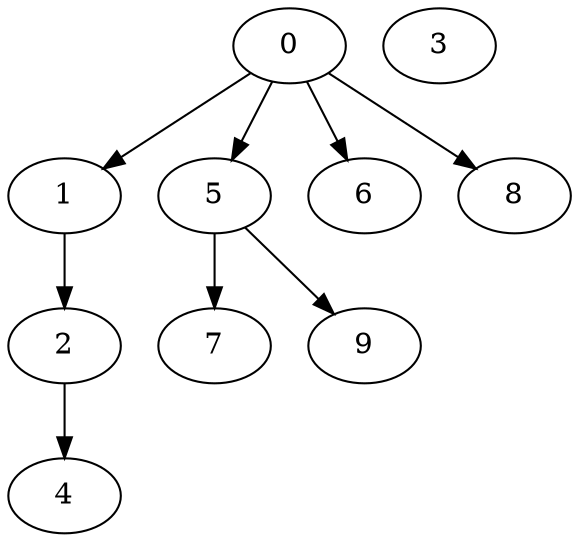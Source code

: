 digraph {
	0;
	1;
	2;
	3;
	4;
	5;
	6;
	7;
	8;
	9;

	0 -> 8 ;
	0 -> 6 ;
	0 -> 5 ;
	0 -> 1 ;
	1 -> 2 ;
	2 -> 4 ;
	5 -> 9 ;
	5 -> 7 ;
}
